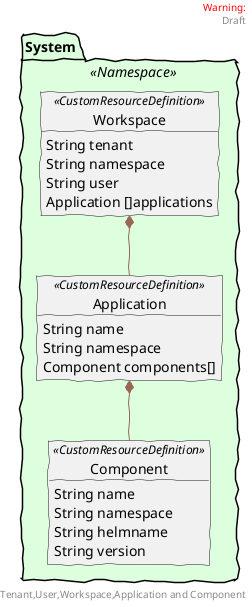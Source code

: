 @startuml

' color to use
' #FFB05A
' #FFB05A
' #D5E821
' #31FFB4
' #514BEF
skinparam handwritten true

skinparam interface {
  backgroundColor RosyBrown
  borderColor orange
}

skinparam class {
	ArrowColor DeepSkyBlue
	ActorBorderColor DeepSkyBlue
    BackgroundColor<<Apache>> Red
    BorderColor<<Apache>> #FF6655
    FontName Courier
    BackgroundColor <<Blue>> DeepSkyBlue
    BorderColor black
    BackgroundColor gold
    ArrowFontName Impact
    ArrowColor #996655
    ArrowFontColor #777777

}

header
<font color=red>Warning:</font>
Draft
endheader
center footer Tenant,User,Workspace,Application and Component


package "System" <<Namespace>>#DDFFDD {
  object Workspace <<CustomResourceDefinition>>{
    String tenant
    String namespace
    String user
    Application []applications
  }
  object Application <<CustomResourceDefinition>>{
      String name
      String namespace
      Component components[]
    }
  object Component <<CustomResourceDefinition>>{
      String name
      String namespace
      String helmname
      String version
  }
  Workspace *-- Application
  Application *-- Component
}






@enduml